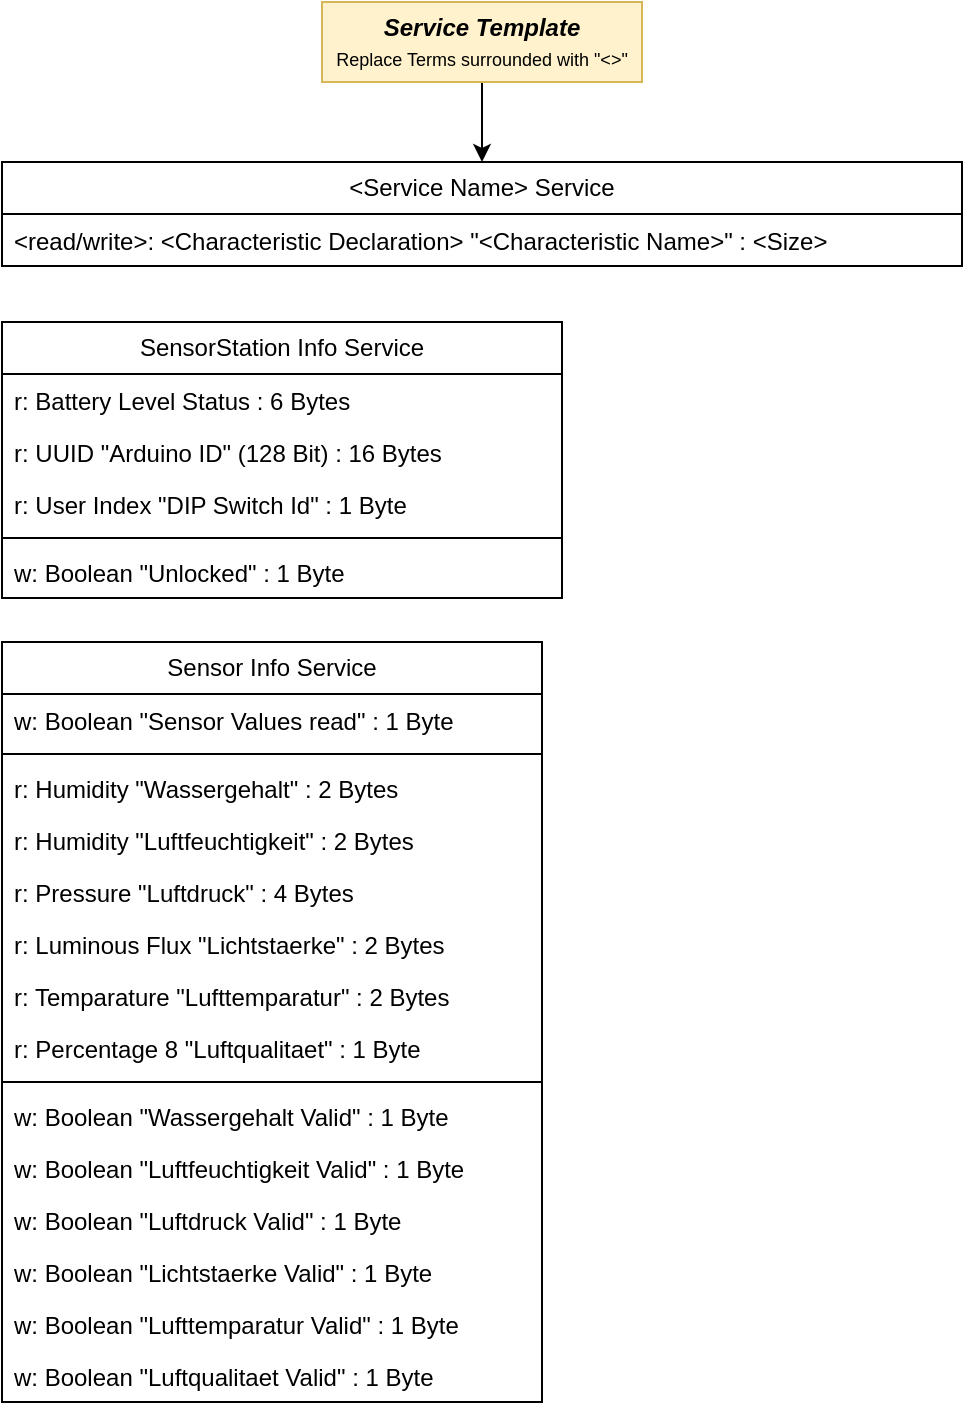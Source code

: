 <mxfile version="21.0.6" type="device"><diagram name="Page-1" id="ixiDKsjkCpVOOFi-Ew1i"><mxGraphModel dx="989" dy="528" grid="1" gridSize="10" guides="1" tooltips="1" connect="1" arrows="1" fold="1" page="1" pageScale="1" pageWidth="850" pageHeight="1100" math="0" shadow="0"><root><mxCell id="0"/><mxCell id="1" parent="0"/><mxCell id="x1PyjL6SunPO6F3yKQhV-5" value="SensorStation Info Service" style="swimlane;fontStyle=0;childLayout=stackLayout;horizontal=1;startSize=26;fillColor=none;horizontalStack=0;resizeParent=1;resizeParentMax=0;resizeLast=0;collapsible=1;marginBottom=0;whiteSpace=wrap;html=1;" parent="1" vertex="1"><mxGeometry x="40" y="200" width="280" height="138" as="geometry"/></mxCell><mxCell id="x1PyjL6SunPO6F3yKQhV-6" value="r: Battery Level Status : 6 Bytes" style="text;strokeColor=none;fillColor=none;align=left;verticalAlign=top;spacingLeft=4;spacingRight=4;overflow=hidden;rotatable=0;points=[[0,0.5],[1,0.5]];portConstraint=eastwest;whiteSpace=wrap;html=1;" parent="x1PyjL6SunPO6F3yKQhV-5" vertex="1"><mxGeometry y="26" width="280" height="26" as="geometry"/></mxCell><mxCell id="x1PyjL6SunPO6F3yKQhV-7" value="r: UUID &quot;Arduino ID&quot; (128 Bit) : 16 Bytes" style="text;strokeColor=none;fillColor=none;align=left;verticalAlign=top;spacingLeft=4;spacingRight=4;overflow=hidden;rotatable=0;points=[[0,0.5],[1,0.5]];portConstraint=eastwest;whiteSpace=wrap;html=1;" parent="x1PyjL6SunPO6F3yKQhV-5" vertex="1"><mxGeometry y="52" width="280" height="26" as="geometry"/></mxCell><mxCell id="x1PyjL6SunPO6F3yKQhV-16" value="r: User Index &quot;DIP Switch Id&quot; : 1 Byte" style="text;strokeColor=none;fillColor=none;align=left;verticalAlign=top;spacingLeft=4;spacingRight=4;overflow=hidden;rotatable=0;points=[[0,0.5],[1,0.5]];portConstraint=eastwest;whiteSpace=wrap;html=1;" parent="x1PyjL6SunPO6F3yKQhV-5" vertex="1"><mxGeometry y="78" width="280" height="26" as="geometry"/></mxCell><mxCell id="SWhMpj8UP8BFKADwqkrx-1" value="" style="line;strokeWidth=1;fillColor=none;align=left;verticalAlign=middle;spacingTop=-1;spacingLeft=3;spacingRight=3;rotatable=0;labelPosition=right;points=[];portConstraint=eastwest;strokeColor=inherit;" parent="x1PyjL6SunPO6F3yKQhV-5" vertex="1"><mxGeometry y="104" width="280" height="8" as="geometry"/></mxCell><mxCell id="SWhMpj8UP8BFKADwqkrx-2" value="w: Boolean &quot;Unlocked&quot; : 1 Byte" style="text;strokeColor=none;fillColor=none;align=left;verticalAlign=top;spacingLeft=4;spacingRight=4;overflow=hidden;rotatable=0;points=[[0,0.5],[1,0.5]];portConstraint=eastwest;whiteSpace=wrap;html=1;" parent="x1PyjL6SunPO6F3yKQhV-5" vertex="1"><mxGeometry y="112" width="280" height="26" as="geometry"/></mxCell><mxCell id="x1PyjL6SunPO6F3yKQhV-9" value="Sensor Info Service" style="swimlane;fontStyle=0;childLayout=stackLayout;horizontal=1;startSize=26;fillColor=none;horizontalStack=0;resizeParent=1;resizeParentMax=0;resizeLast=0;collapsible=1;marginBottom=0;whiteSpace=wrap;html=1;" parent="1" vertex="1"><mxGeometry x="40" y="360" width="270" height="380" as="geometry"/></mxCell><mxCell id="x1PyjL6SunPO6F3yKQhV-29" value="w: Boolean &quot;Sensor Values read&quot; : 1 Byte" style="text;strokeColor=none;fillColor=none;align=left;verticalAlign=top;spacingLeft=4;spacingRight=4;overflow=hidden;rotatable=0;points=[[0,0.5],[1,0.5]];portConstraint=eastwest;whiteSpace=wrap;html=1;" parent="x1PyjL6SunPO6F3yKQhV-9" vertex="1"><mxGeometry y="26" width="270" height="26" as="geometry"/></mxCell><mxCell id="x1PyjL6SunPO6F3yKQhV-30" value="" style="line;strokeWidth=1;fillColor=none;align=left;verticalAlign=middle;spacingTop=-1;spacingLeft=3;spacingRight=3;rotatable=0;labelPosition=right;points=[];portConstraint=eastwest;strokeColor=inherit;" parent="x1PyjL6SunPO6F3yKQhV-9" vertex="1"><mxGeometry y="52" width="270" height="8" as="geometry"/></mxCell><mxCell id="x1PyjL6SunPO6F3yKQhV-10" value="r: Humidity &quot;Wassergehalt&quot; : 2 Bytes" style="text;strokeColor=none;fillColor=none;align=left;verticalAlign=top;spacingLeft=4;spacingRight=4;overflow=hidden;rotatable=0;points=[[0,0.5],[1,0.5]];portConstraint=eastwest;whiteSpace=wrap;html=1;" parent="x1PyjL6SunPO6F3yKQhV-9" vertex="1"><mxGeometry y="60" width="270" height="26" as="geometry"/></mxCell><mxCell id="x1PyjL6SunPO6F3yKQhV-12" value="r: Humidity &quot;Luftfeuchtigkeit&quot; : 2 Bytes" style="text;strokeColor=none;fillColor=none;align=left;verticalAlign=top;spacingLeft=4;spacingRight=4;overflow=hidden;rotatable=0;points=[[0,0.5],[1,0.5]];portConstraint=eastwest;whiteSpace=wrap;html=1;" parent="x1PyjL6SunPO6F3yKQhV-9" vertex="1"><mxGeometry y="86" width="270" height="26" as="geometry"/></mxCell><mxCell id="x1PyjL6SunPO6F3yKQhV-13" value="r: Pressure &quot;Luftdruck&quot; : 4 Bytes" style="text;strokeColor=none;fillColor=none;align=left;verticalAlign=top;spacingLeft=4;spacingRight=4;overflow=hidden;rotatable=0;points=[[0,0.5],[1,0.5]];portConstraint=eastwest;whiteSpace=wrap;html=1;" parent="x1PyjL6SunPO6F3yKQhV-9" vertex="1"><mxGeometry y="112" width="270" height="26" as="geometry"/></mxCell><mxCell id="x1PyjL6SunPO6F3yKQhV-11" value="r: Luminous Flux &quot;Lichtstaerke&quot; : 2 Bytes" style="text;strokeColor=none;fillColor=none;align=left;verticalAlign=top;spacingLeft=4;spacingRight=4;overflow=hidden;rotatable=0;points=[[0,0.5],[1,0.5]];portConstraint=eastwest;whiteSpace=wrap;html=1;" parent="x1PyjL6SunPO6F3yKQhV-9" vertex="1"><mxGeometry y="138" width="270" height="26" as="geometry"/></mxCell><mxCell id="x1PyjL6SunPO6F3yKQhV-14" value="r: Temparature &quot;Lufttemparatur&quot; : 2 Bytes" style="text;strokeColor=none;fillColor=none;align=left;verticalAlign=top;spacingLeft=4;spacingRight=4;overflow=hidden;rotatable=0;points=[[0,0.5],[1,0.5]];portConstraint=eastwest;whiteSpace=wrap;html=1;" parent="x1PyjL6SunPO6F3yKQhV-9" vertex="1"><mxGeometry y="164" width="270" height="26" as="geometry"/></mxCell><mxCell id="x1PyjL6SunPO6F3yKQhV-15" value="r: Percentage 8 &quot;Luftqualitaet&quot; : 1 Byte" style="text;strokeColor=none;fillColor=none;align=left;verticalAlign=top;spacingLeft=4;spacingRight=4;overflow=hidden;rotatable=0;points=[[0,0.5],[1,0.5]];portConstraint=eastwest;whiteSpace=wrap;html=1;" parent="x1PyjL6SunPO6F3yKQhV-9" vertex="1"><mxGeometry y="190" width="270" height="26" as="geometry"/></mxCell><mxCell id="x1PyjL6SunPO6F3yKQhV-17" value="" style="line;strokeWidth=1;fillColor=none;align=left;verticalAlign=middle;spacingTop=-1;spacingLeft=3;spacingRight=3;rotatable=0;labelPosition=right;points=[];portConstraint=eastwest;strokeColor=inherit;" parent="x1PyjL6SunPO6F3yKQhV-9" vertex="1"><mxGeometry y="216" width="270" height="8" as="geometry"/></mxCell><mxCell id="x1PyjL6SunPO6F3yKQhV-20" value="w: Boolean &quot;Wassergehalt Valid&quot; : 1 Byte" style="text;strokeColor=none;fillColor=none;align=left;verticalAlign=top;spacingLeft=4;spacingRight=4;overflow=hidden;rotatable=0;points=[[0,0.5],[1,0.5]];portConstraint=eastwest;whiteSpace=wrap;html=1;" parent="x1PyjL6SunPO6F3yKQhV-9" vertex="1"><mxGeometry y="224" width="270" height="26" as="geometry"/></mxCell><mxCell id="x1PyjL6SunPO6F3yKQhV-18" value="w: Boolean &quot;Luftfeuchtigkeit&amp;nbsp;Valid&quot; : 1 Byte" style="text;strokeColor=none;fillColor=none;align=left;verticalAlign=top;spacingLeft=4;spacingRight=4;overflow=hidden;rotatable=0;points=[[0,0.5],[1,0.5]];portConstraint=eastwest;whiteSpace=wrap;html=1;" parent="x1PyjL6SunPO6F3yKQhV-9" vertex="1"><mxGeometry y="250" width="270" height="26" as="geometry"/></mxCell><mxCell id="x1PyjL6SunPO6F3yKQhV-19" value="w: Boolean &quot;Luftdruck&amp;nbsp;Valid&quot; : 1 Byte" style="text;strokeColor=none;fillColor=none;align=left;verticalAlign=top;spacingLeft=4;spacingRight=4;overflow=hidden;rotatable=0;points=[[0,0.5],[1,0.5]];portConstraint=eastwest;whiteSpace=wrap;html=1;" parent="x1PyjL6SunPO6F3yKQhV-9" vertex="1"><mxGeometry y="276" width="270" height="26" as="geometry"/></mxCell><mxCell id="x1PyjL6SunPO6F3yKQhV-21" value="w: Boolean &quot;Lichtstaerke&amp;nbsp;Valid&quot; : 1 Byte" style="text;strokeColor=none;fillColor=none;align=left;verticalAlign=top;spacingLeft=4;spacingRight=4;overflow=hidden;rotatable=0;points=[[0,0.5],[1,0.5]];portConstraint=eastwest;whiteSpace=wrap;html=1;" parent="x1PyjL6SunPO6F3yKQhV-9" vertex="1"><mxGeometry y="302" width="270" height="26" as="geometry"/></mxCell><mxCell id="x1PyjL6SunPO6F3yKQhV-22" value="w: Boolean &quot;Lufttemparatur&amp;nbsp;Valid&quot; : 1 Byte" style="text;strokeColor=none;fillColor=none;align=left;verticalAlign=top;spacingLeft=4;spacingRight=4;overflow=hidden;rotatable=0;points=[[0,0.5],[1,0.5]];portConstraint=eastwest;whiteSpace=wrap;html=1;" parent="x1PyjL6SunPO6F3yKQhV-9" vertex="1"><mxGeometry y="328" width="270" height="26" as="geometry"/></mxCell><mxCell id="x1PyjL6SunPO6F3yKQhV-23" value="w: Boolean &quot;Luftqualitaet&amp;nbsp;Valid&quot; : 1 Byte" style="text;strokeColor=none;fillColor=none;align=left;verticalAlign=top;spacingLeft=4;spacingRight=4;overflow=hidden;rotatable=0;points=[[0,0.5],[1,0.5]];portConstraint=eastwest;whiteSpace=wrap;html=1;" parent="x1PyjL6SunPO6F3yKQhV-9" vertex="1"><mxGeometry y="354" width="270" height="26" as="geometry"/></mxCell><mxCell id="SWhMpj8UP8BFKADwqkrx-3" value="&amp;lt;Service Name&amp;gt; Service" style="swimlane;fontStyle=0;childLayout=stackLayout;horizontal=1;startSize=26;fillColor=none;horizontalStack=0;resizeParent=1;resizeParentMax=0;resizeLast=0;collapsible=1;marginBottom=0;whiteSpace=wrap;html=1;" parent="1" vertex="1"><mxGeometry x="40" y="120" width="480" height="52" as="geometry"/></mxCell><mxCell id="SWhMpj8UP8BFKADwqkrx-4" value="&amp;lt;read/write&amp;gt;: &amp;lt;Characteristic Declaration&amp;gt; &quot;&amp;lt;Characteristic Name&amp;gt;&quot; : &amp;lt;Size&amp;gt;" style="text;strokeColor=none;fillColor=none;align=left;verticalAlign=top;spacingLeft=4;spacingRight=4;overflow=hidden;rotatable=0;points=[[0,0.5],[1,0.5]];portConstraint=eastwest;whiteSpace=wrap;html=1;" parent="SWhMpj8UP8BFKADwqkrx-3" vertex="1"><mxGeometry y="26" width="480" height="26" as="geometry"/></mxCell><mxCell id="SWhMpj8UP8BFKADwqkrx-8" style="edgeStyle=orthogonalEdgeStyle;rounded=0;orthogonalLoop=1;jettySize=auto;html=1;" parent="1" source="SWhMpj8UP8BFKADwqkrx-7" target="SWhMpj8UP8BFKADwqkrx-3" edge="1"><mxGeometry relative="1" as="geometry"/></mxCell><mxCell id="SWhMpj8UP8BFKADwqkrx-7" value="&lt;b&gt;&lt;i&gt;Service Template&lt;/i&gt;&lt;/b&gt;&lt;br&gt;&lt;font style=&quot;font-size: 9px;&quot;&gt;Replace Terms surrounded with &quot;&amp;lt;&amp;gt;&quot;&lt;/font&gt;" style="text;html=1;strokeColor=#d6b656;fillColor=#fff2cc;align=center;verticalAlign=middle;whiteSpace=wrap;rounded=0;" parent="1" vertex="1"><mxGeometry x="200" y="40" width="160" height="40" as="geometry"/></mxCell></root></mxGraphModel></diagram></mxfile>